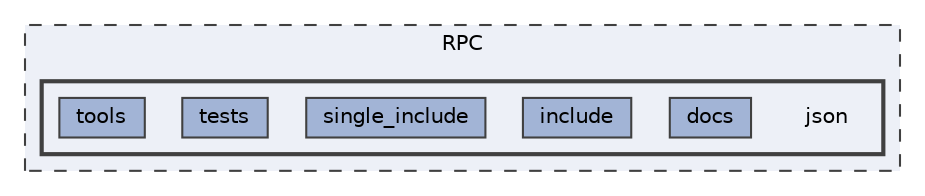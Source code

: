 digraph "C:/Dev/ezRPC/RPC/json"
{
 // LATEX_PDF_SIZE
  bgcolor="transparent";
  edge [fontname=Helvetica,fontsize=10,labelfontname=Helvetica,labelfontsize=10];
  node [fontname=Helvetica,fontsize=10,shape=box,height=0.2,width=0.4];
  compound=true
  subgraph clusterdir_5e7820cd9865310f5cd4c55ebafcb2ee {
    graph [ bgcolor="#edf0f7", pencolor="grey25", label="RPC", fontname=Helvetica,fontsize=10 style="filled,dashed", URL="dir_5e7820cd9865310f5cd4c55ebafcb2ee.html",tooltip=""]
  subgraph clusterdir_20e7de5cbe20bb2303a984820f1f58b7 {
    graph [ bgcolor="#edf0f7", pencolor="grey25", label="", fontname=Helvetica,fontsize=10 style="filled,bold", URL="dir_20e7de5cbe20bb2303a984820f1f58b7.html",tooltip=""]
    dir_20e7de5cbe20bb2303a984820f1f58b7 [shape=plaintext, label="json"];
  dir_0ac9e0426e76f803ce7012cca1a054de [label="docs", fillcolor="#a2b4d6", color="grey25", style="filled", URL="dir_0ac9e0426e76f803ce7012cca1a054de.html",tooltip=""];
  dir_ba8548a8cbf0791f22b79c3f6bb5bbcf [label="include", fillcolor="#a2b4d6", color="grey25", style="filled", URL="dir_ba8548a8cbf0791f22b79c3f6bb5bbcf.html",tooltip=""];
  dir_255cf3c95d3f3e29882f38947b82ee58 [label="single_include", fillcolor="#a2b4d6", color="grey25", style="filled", URL="dir_255cf3c95d3f3e29882f38947b82ee58.html",tooltip=""];
  dir_94a6021d968e647ec33e11cb06f6ba9c [label="tests", fillcolor="#a2b4d6", color="grey25", style="filled", URL="dir_94a6021d968e647ec33e11cb06f6ba9c.html",tooltip=""];
  dir_3c5a281e1b5b41e04555b97f331a51b5 [label="tools", fillcolor="#a2b4d6", color="grey25", style="filled", URL="dir_3c5a281e1b5b41e04555b97f331a51b5.html",tooltip=""];
  }
  }
}
